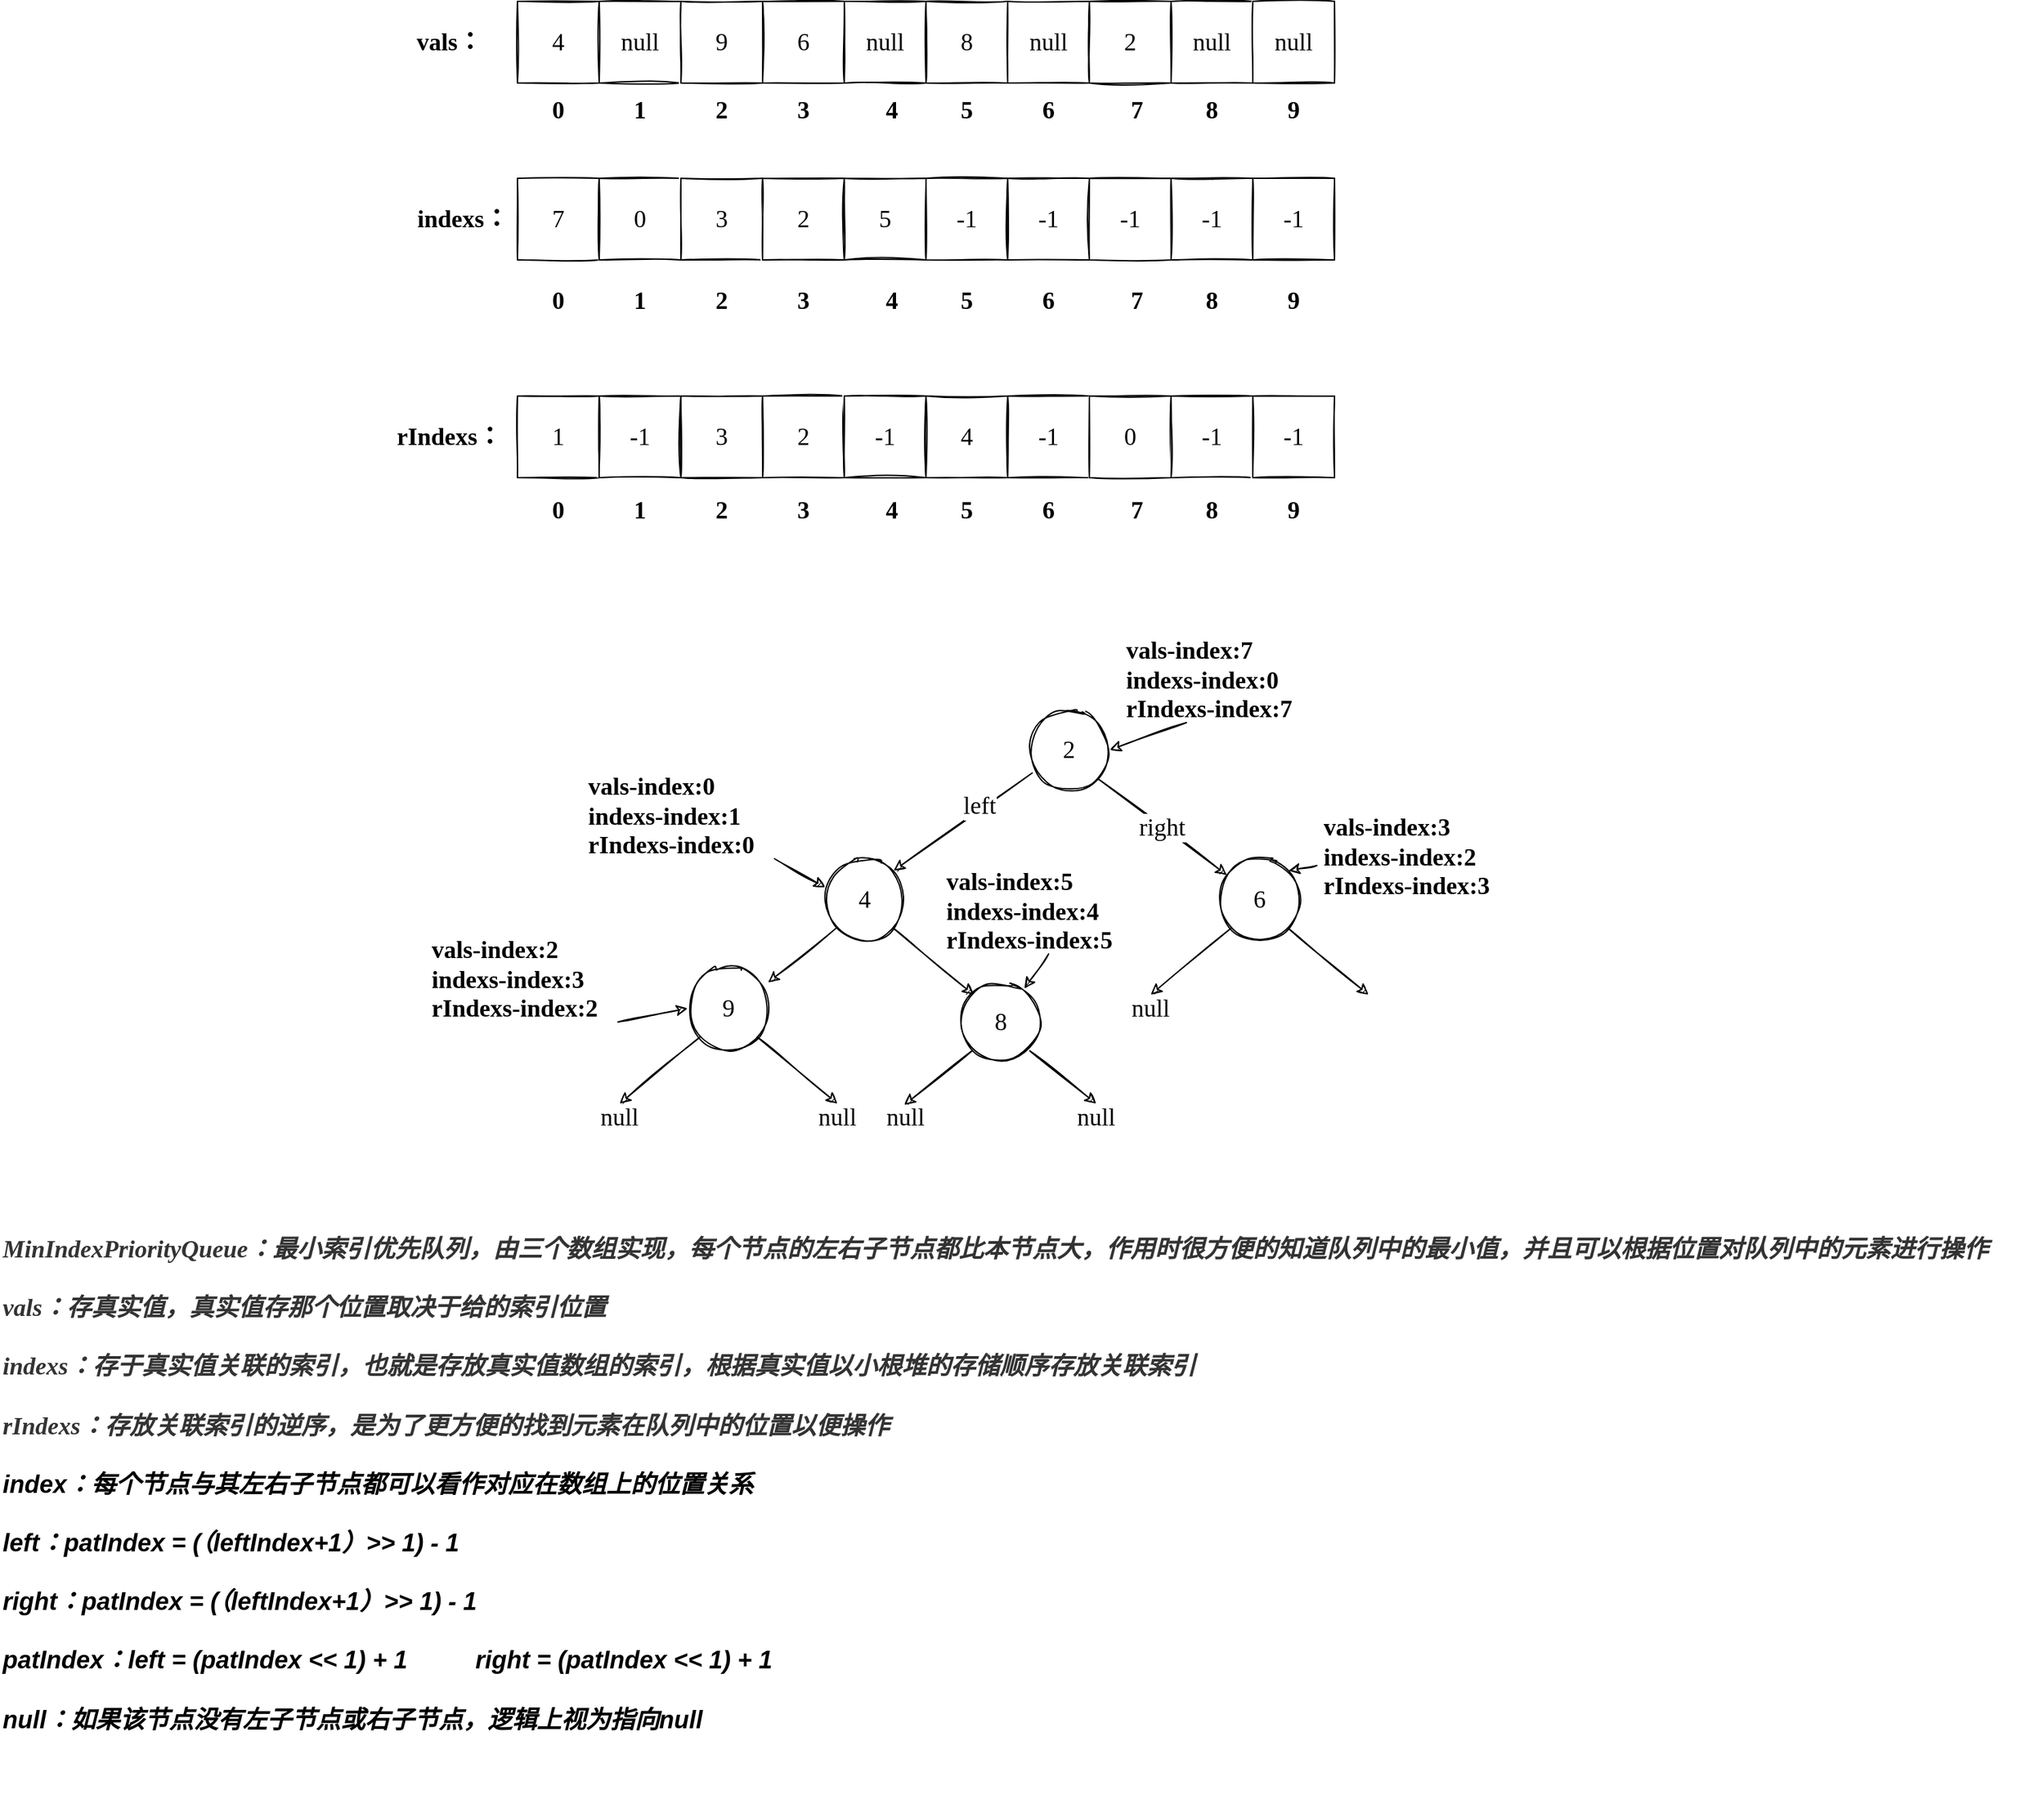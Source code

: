 <mxfile version="20.3.0" type="device"><diagram id="hEXh8h3_FxN6X5vqqduj" name="第 1 页"><mxGraphModel dx="2029" dy="1221" grid="1" gridSize="10" guides="1" tooltips="1" connect="1" arrows="1" fold="1" page="1" pageScale="1" pageWidth="1169" pageHeight="827" math="0" shadow="0"><root><mxCell id="0"/><mxCell id="1" parent="0"/><mxCell id="qEn0F9DpelONrmSkZ_Cn-1" value="2" style="ellipse;whiteSpace=wrap;html=1;aspect=fixed;fontSize=18;fontFamily=Comic Sans MS;sketch=1;" parent="1" vertex="1"><mxGeometry x="785" y="550" width="60" height="60" as="geometry"/></mxCell><mxCell id="qEn0F9DpelONrmSkZ_Cn-34" value="4" style="ellipse;whiteSpace=wrap;html=1;aspect=fixed;fontSize=18;fontFamily=Comic Sans MS;sketch=1;" parent="1" vertex="1"><mxGeometry x="635" y="660" width="60" height="60" as="geometry"/></mxCell><mxCell id="qEn0F9DpelONrmSkZ_Cn-35" value="" style="endArrow=classic;html=1;rounded=0;fontFamily=Comic Sans MS;fontSize=18;exitX=0;exitY=1;exitDx=0;exitDy=0;sketch=1;entryX=0.983;entryY=0.183;entryDx=0;entryDy=0;entryPerimeter=0;" parent="1" source="qEn0F9DpelONrmSkZ_Cn-34" target="qEn0F9DpelONrmSkZ_Cn-40" edge="1"><mxGeometry width="50" height="50" relative="1" as="geometry"><mxPoint x="805" y="900" as="sourcePoint"/><mxPoint x="585" y="760" as="targetPoint"/></mxGeometry></mxCell><mxCell id="qEn0F9DpelONrmSkZ_Cn-36" value="" style="endArrow=classic;html=1;rounded=0;fontFamily=Comic Sans MS;fontSize=18;exitX=1;exitY=1;exitDx=0;exitDy=0;sketch=1;" parent="1" source="qEn0F9DpelONrmSkZ_Cn-34" edge="1"><mxGeometry width="50" height="50" relative="1" as="geometry"><mxPoint x="835" y="800" as="sourcePoint"/><mxPoint x="745" y="760" as="targetPoint"/></mxGeometry></mxCell><mxCell id="qEn0F9DpelONrmSkZ_Cn-37" value="6" style="ellipse;whiteSpace=wrap;html=1;aspect=fixed;fontSize=18;fontFamily=Comic Sans MS;sketch=1;" parent="1" vertex="1"><mxGeometry x="925" y="660" width="60" height="60" as="geometry"/></mxCell><mxCell id="qEn0F9DpelONrmSkZ_Cn-39" value="" style="endArrow=classic;html=1;rounded=0;fontFamily=Comic Sans MS;fontSize=18;exitX=1;exitY=1;exitDx=0;exitDy=0;sketch=1;" parent="1" source="qEn0F9DpelONrmSkZ_Cn-37" edge="1"><mxGeometry width="50" height="50" relative="1" as="geometry"><mxPoint x="1125" y="800" as="sourcePoint"/><mxPoint x="1035" y="760" as="targetPoint"/></mxGeometry></mxCell><mxCell id="qEn0F9DpelONrmSkZ_Cn-40" value="9" style="ellipse;whiteSpace=wrap;html=1;aspect=fixed;fontSize=18;fontFamily=Comic Sans MS;sketch=1;" parent="1" vertex="1"><mxGeometry x="535" y="740" width="60" height="60" as="geometry"/></mxCell><mxCell id="qEn0F9DpelONrmSkZ_Cn-41" value="" style="endArrow=classic;html=1;rounded=0;fontFamily=Comic Sans MS;fontSize=18;exitX=0;exitY=1;exitDx=0;exitDy=0;sketch=1;" parent="1" source="qEn0F9DpelONrmSkZ_Cn-40" edge="1"><mxGeometry width="50" height="50" relative="1" as="geometry"><mxPoint x="705" y="980" as="sourcePoint"/><mxPoint x="485" y="840" as="targetPoint"/></mxGeometry></mxCell><mxCell id="qEn0F9DpelONrmSkZ_Cn-42" value="" style="endArrow=classic;html=1;rounded=0;fontFamily=Comic Sans MS;fontSize=18;exitX=1;exitY=1;exitDx=0;exitDy=0;sketch=1;" parent="1" source="qEn0F9DpelONrmSkZ_Cn-40" edge="1"><mxGeometry width="50" height="50" relative="1" as="geometry"><mxPoint x="735" y="880" as="sourcePoint"/><mxPoint x="645" y="840" as="targetPoint"/></mxGeometry></mxCell><mxCell id="qEn0F9DpelONrmSkZ_Cn-43" value="8" style="ellipse;whiteSpace=wrap;html=1;aspect=fixed;fontSize=18;fontFamily=Comic Sans MS;sketch=1;" parent="1" vertex="1"><mxGeometry x="735" y="750" width="60" height="60" as="geometry"/></mxCell><mxCell id="qEn0F9DpelONrmSkZ_Cn-44" value="" style="endArrow=classic;html=1;rounded=0;fontFamily=Comic Sans MS;fontSize=18;exitX=0;exitY=1;exitDx=0;exitDy=0;sketch=1;entryX=0.983;entryY=0.183;entryDx=0;entryDy=0;entryPerimeter=0;" parent="1" source="qEn0F9DpelONrmSkZ_Cn-43" edge="1"><mxGeometry width="50" height="50" relative="1" as="geometry"><mxPoint x="905" y="990" as="sourcePoint"/><mxPoint x="693.98" y="840.98" as="targetPoint"/></mxGeometry></mxCell><mxCell id="qEn0F9DpelONrmSkZ_Cn-45" value="" style="endArrow=classic;html=1;rounded=0;fontFamily=Comic Sans MS;fontSize=18;exitX=1;exitY=1;exitDx=0;exitDy=0;sketch=1;" parent="1" source="qEn0F9DpelONrmSkZ_Cn-43" edge="1"><mxGeometry width="50" height="50" relative="1" as="geometry"><mxPoint x="935" y="890" as="sourcePoint"/><mxPoint x="835" y="840" as="targetPoint"/></mxGeometry></mxCell><mxCell id="qEn0F9DpelONrmSkZ_Cn-52" value="null" style="rounded=1;whiteSpace=wrap;html=1;fontFamily=Comic Sans MS;fontSize=18;strokeColor=none;fillColor=none;" parent="1" vertex="1"><mxGeometry x="465" y="840" width="40" height="20" as="geometry"/></mxCell><mxCell id="qEn0F9DpelONrmSkZ_Cn-53" value="null" style="rounded=1;whiteSpace=wrap;html=1;fontFamily=Comic Sans MS;fontSize=18;strokeColor=none;fillColor=none;" parent="1" vertex="1"><mxGeometry x="625" y="840" width="40" height="20" as="geometry"/></mxCell><mxCell id="qEn0F9DpelONrmSkZ_Cn-54" value="null" style="rounded=1;whiteSpace=wrap;html=1;fontFamily=Comic Sans MS;fontSize=18;strokeColor=none;fillColor=none;" parent="1" vertex="1"><mxGeometry x="675" y="840" width="40" height="20" as="geometry"/></mxCell><mxCell id="qEn0F9DpelONrmSkZ_Cn-57" value="null" style="rounded=1;whiteSpace=wrap;html=1;fontFamily=Comic Sans MS;fontSize=18;strokeColor=none;fillColor=none;" parent="1" vertex="1"><mxGeometry x="815" y="840" width="40" height="20" as="geometry"/></mxCell><mxCell id="qEn0F9DpelONrmSkZ_Cn-64" value="" style="endArrow=classic;html=1;rounded=0;sketch=1;fontFamily=Comic Sans MS;fontSize=18;exitX=0;exitY=1;exitDx=0;exitDy=0;" parent="1" source="qEn0F9DpelONrmSkZ_Cn-37" edge="1"><mxGeometry width="50" height="50" relative="1" as="geometry"><mxPoint x="875" y="690" as="sourcePoint"/><mxPoint x="875" y="760" as="targetPoint"/></mxGeometry></mxCell><mxCell id="qEn0F9DpelONrmSkZ_Cn-65" value="null" style="rounded=1;whiteSpace=wrap;html=1;fontFamily=Comic Sans MS;fontSize=18;strokeColor=none;fillColor=none;" parent="1" vertex="1"><mxGeometry x="855" y="760" width="40" height="20" as="geometry"/></mxCell><mxCell id="epUxkaehyPYHIw7_GuJa-2" value="&lt;div style=&quot;orphans: 4;&quot;&gt;&lt;span style=&quot;background-color: initial;&quot;&gt;&lt;font face=&quot;Comic Sans MS&quot; color=&quot;#333333&quot;&gt;MinIndexPriorityQueue&lt;/font&gt;&lt;/span&gt;&lt;span style=&quot;font-family: &amp;quot;Comic Sans MS&amp;quot;; color: rgb(51, 51, 51); background-color: initial;&quot;&gt;：最小索引优先队列，由三个数组实现，每个节点的左右子节点都比本节点大，作用时很方便的知道队列中的最小值，并且可以根据位置对队列中的元素进行操作&lt;/span&gt;&lt;/div&gt;&lt;div style=&quot;orphans: 4;&quot;&gt;&lt;span style=&quot;font-family: &amp;quot;Comic Sans MS&amp;quot;; color: rgb(51, 51, 51); background-color: initial;&quot;&gt;&lt;br&gt;&lt;/span&gt;&lt;/div&gt;&lt;div style=&quot;orphans: 4;&quot;&gt;&lt;span style=&quot;font-family: &amp;quot;Comic Sans MS&amp;quot;; color: rgb(51, 51, 51); background-color: initial;&quot;&gt;vals：存真实值，真实值存那个位置取决于给的索引位置&lt;/span&gt;&lt;/div&gt;&lt;div style=&quot;orphans: 4;&quot;&gt;&lt;span style=&quot;font-family: &amp;quot;Comic Sans MS&amp;quot;; color: rgb(51, 51, 51); background-color: initial;&quot;&gt;&lt;br&gt;&lt;/span&gt;&lt;/div&gt;&lt;div style=&quot;orphans: 4;&quot;&gt;&lt;span style=&quot;font-family: &amp;quot;Comic Sans MS&amp;quot;; color: rgb(51, 51, 51); background-color: initial;&quot;&gt;indexs：存于真实值关联的索引，也就是存放真实值数组的索引，根据真实值以小根堆的存储顺序存放关联索引&lt;/span&gt;&lt;/div&gt;&lt;div style=&quot;orphans: 4;&quot;&gt;&lt;span style=&quot;font-family: &amp;quot;Comic Sans MS&amp;quot;; color: rgb(51, 51, 51); background-color: initial;&quot;&gt;&lt;br&gt;&lt;/span&gt;&lt;/div&gt;&lt;div style=&quot;orphans: 4;&quot;&gt;&lt;span style=&quot;font-family: &amp;quot;Comic Sans MS&amp;quot;; color: rgb(51, 51, 51); background-color: initial;&quot;&gt;rIndexs：存放关联索引的逆序，是为了更方便的找到元素在队列中的位置以便操作&lt;/span&gt;&lt;/div&gt;&lt;div style=&quot;orphans: 4;&quot;&gt;&lt;span style=&quot;font-family: &amp;quot;Comic Sans MS&amp;quot;; color: rgb(51, 51, 51); background-color: initial;&quot;&gt;&lt;br&gt;&lt;/span&gt;&lt;/div&gt;&lt;div style=&quot;font-size: 18px;&quot;&gt;index：每个节点与其左右子节点都可以看作对应在数组上的位置关系&lt;/div&gt;&lt;div style=&quot;font-size: 18px;&quot;&gt;&lt;br&gt;&lt;/div&gt;&lt;div style=&quot;font-size: 18px;&quot;&gt;left：patIndex = (（leftIndex+1）&amp;gt;&amp;gt; 1) - 1&lt;/div&gt;&lt;div style=&quot;font-size: 18px;&quot;&gt;&lt;br&gt;&lt;/div&gt;right：patIndex = (（leftIndex+1）&amp;gt;&amp;gt; 1) - 1&lt;br&gt;&lt;br&gt;patIndex：left = (patIndex &amp;lt;&amp;lt; 1) + 1&amp;nbsp; &amp;nbsp; &amp;nbsp; &amp;nbsp; &amp;nbsp; right = (patIndex &amp;lt;&amp;lt; 1) + 1&lt;br&gt;&lt;br&gt;&lt;div style=&quot;font-size: 18px;&quot;&gt;null：如果该节点没有左子节点或右子节点，逻辑上视为指向null&lt;/div&gt;&lt;div style=&quot;font-size: 18px;&quot;&gt;&lt;br&gt;&lt;/div&gt;&lt;div style=&quot;font-size: 18px;&quot;&gt;&lt;br&gt;&lt;/div&gt;" style="rounded=0;whiteSpace=wrap;html=1;fillColor=none;align=left;verticalAlign=top;fontSize=18;fontStyle=3;strokeColor=none;" parent="1" vertex="1"><mxGeometry x="30" y="930" width="1500" height="410" as="geometry"/></mxCell><mxCell id="ykc57tw3nZSCS4UPkQtN-1" value="vals-index:7&lt;br&gt;indexs-index:0&lt;br&gt;rIndexs-index:7" style="rounded=1;whiteSpace=wrap;html=1;strokeColor=none;fillColor=none;fontSize=18;fontStyle=1;fontFamily=Comic Sans MS;sketch=1;verticalAlign=top;align=left;" parent="1" vertex="1"><mxGeometry x="855" y="490" width="185" height="70" as="geometry"/></mxCell><mxCell id="sBOMcIGdPwAxNuJGCAPa-1" value="4" style="whiteSpace=wrap;html=1;aspect=fixed;sketch=1;fontSize=18;fontFamily=Comic Sans MS;" vertex="1" parent="1"><mxGeometry x="410" y="30" width="60" height="60" as="geometry"/></mxCell><mxCell id="sBOMcIGdPwAxNuJGCAPa-2" value="null" style="whiteSpace=wrap;html=1;aspect=fixed;sketch=1;fontSize=18;fontFamily=Comic Sans MS;" vertex="1" parent="1"><mxGeometry x="470" y="30" width="60" height="60" as="geometry"/></mxCell><mxCell id="sBOMcIGdPwAxNuJGCAPa-3" value="9" style="whiteSpace=wrap;html=1;aspect=fixed;sketch=1;fontSize=18;fontFamily=Comic Sans MS;" vertex="1" parent="1"><mxGeometry x="530" y="30" width="60" height="60" as="geometry"/></mxCell><mxCell id="sBOMcIGdPwAxNuJGCAPa-4" value="6" style="whiteSpace=wrap;html=1;aspect=fixed;sketch=1;fontSize=18;fontFamily=Comic Sans MS;" vertex="1" parent="1"><mxGeometry x="590" y="30" width="60" height="60" as="geometry"/></mxCell><mxCell id="sBOMcIGdPwAxNuJGCAPa-5" value="null" style="whiteSpace=wrap;html=1;aspect=fixed;sketch=1;fontSize=18;fontFamily=Comic Sans MS;" vertex="1" parent="1"><mxGeometry x="650" y="30" width="60" height="60" as="geometry"/></mxCell><mxCell id="sBOMcIGdPwAxNuJGCAPa-6" value="8" style="whiteSpace=wrap;html=1;aspect=fixed;sketch=1;fontSize=18;fontFamily=Comic Sans MS;" vertex="1" parent="1"><mxGeometry x="710" y="30" width="60" height="60" as="geometry"/></mxCell><mxCell id="sBOMcIGdPwAxNuJGCAPa-7" value="null" style="whiteSpace=wrap;html=1;aspect=fixed;sketch=1;fontSize=18;fontFamily=Comic Sans MS;" vertex="1" parent="1"><mxGeometry x="770" y="30" width="60" height="60" as="geometry"/></mxCell><mxCell id="sBOMcIGdPwAxNuJGCAPa-8" value="2" style="whiteSpace=wrap;html=1;aspect=fixed;sketch=1;fontSize=18;fontFamily=Comic Sans MS;" vertex="1" parent="1"><mxGeometry x="830" y="30" width="60" height="60" as="geometry"/></mxCell><mxCell id="sBOMcIGdPwAxNuJGCAPa-9" value="null" style="whiteSpace=wrap;html=1;aspect=fixed;sketch=1;fontSize=18;fontFamily=Comic Sans MS;" vertex="1" parent="1"><mxGeometry x="890" y="30" width="60" height="60" as="geometry"/></mxCell><mxCell id="sBOMcIGdPwAxNuJGCAPa-10" value="null" style="whiteSpace=wrap;html=1;aspect=fixed;sketch=1;fontSize=18;fontFamily=Comic Sans MS;" vertex="1" parent="1"><mxGeometry x="950" y="30" width="60" height="60" as="geometry"/></mxCell><mxCell id="sBOMcIGdPwAxNuJGCAPa-11" value="vals：" style="rounded=0;whiteSpace=wrap;html=1;sketch=1;fontFamily=Comic Sans MS;fontSize=18;fontStyle=1;fillColor=none;strokeColor=none;" vertex="1" parent="1"><mxGeometry x="330" y="50" width="60" height="20" as="geometry"/></mxCell><mxCell id="sBOMcIGdPwAxNuJGCAPa-13" value="7" style="whiteSpace=wrap;html=1;aspect=fixed;sketch=1;fontSize=18;fontFamily=Comic Sans MS;" vertex="1" parent="1"><mxGeometry x="410" y="160" width="60" height="60" as="geometry"/></mxCell><mxCell id="sBOMcIGdPwAxNuJGCAPa-14" value="0" style="whiteSpace=wrap;html=1;aspect=fixed;sketch=1;fontSize=18;fontFamily=Comic Sans MS;" vertex="1" parent="1"><mxGeometry x="470" y="160" width="60" height="60" as="geometry"/></mxCell><mxCell id="sBOMcIGdPwAxNuJGCAPa-15" value="3" style="whiteSpace=wrap;html=1;aspect=fixed;sketch=1;fontSize=18;fontFamily=Comic Sans MS;" vertex="1" parent="1"><mxGeometry x="530" y="160" width="60" height="60" as="geometry"/></mxCell><mxCell id="sBOMcIGdPwAxNuJGCAPa-16" value="2" style="whiteSpace=wrap;html=1;aspect=fixed;sketch=1;fontSize=18;fontFamily=Comic Sans MS;" vertex="1" parent="1"><mxGeometry x="590" y="160" width="60" height="60" as="geometry"/></mxCell><mxCell id="sBOMcIGdPwAxNuJGCAPa-17" value="5" style="whiteSpace=wrap;html=1;aspect=fixed;sketch=1;fontSize=18;fontFamily=Comic Sans MS;" vertex="1" parent="1"><mxGeometry x="650" y="160" width="60" height="60" as="geometry"/></mxCell><mxCell id="sBOMcIGdPwAxNuJGCAPa-18" value="-1" style="whiteSpace=wrap;html=1;aspect=fixed;sketch=1;fontSize=18;fontFamily=Comic Sans MS;" vertex="1" parent="1"><mxGeometry x="710" y="160" width="60" height="60" as="geometry"/></mxCell><mxCell id="sBOMcIGdPwAxNuJGCAPa-19" value="-1" style="whiteSpace=wrap;html=1;aspect=fixed;sketch=1;fontSize=18;fontFamily=Comic Sans MS;" vertex="1" parent="1"><mxGeometry x="770" y="160" width="60" height="60" as="geometry"/></mxCell><mxCell id="sBOMcIGdPwAxNuJGCAPa-20" value="-1" style="whiteSpace=wrap;html=1;aspect=fixed;sketch=1;fontSize=18;fontFamily=Comic Sans MS;" vertex="1" parent="1"><mxGeometry x="830" y="160" width="60" height="60" as="geometry"/></mxCell><mxCell id="sBOMcIGdPwAxNuJGCAPa-21" value="-1" style="whiteSpace=wrap;html=1;aspect=fixed;sketch=1;fontSize=18;fontFamily=Comic Sans MS;" vertex="1" parent="1"><mxGeometry x="890" y="160" width="60" height="60" as="geometry"/></mxCell><mxCell id="sBOMcIGdPwAxNuJGCAPa-22" value="-1" style="whiteSpace=wrap;html=1;aspect=fixed;sketch=1;fontSize=18;fontFamily=Comic Sans MS;" vertex="1" parent="1"><mxGeometry x="950" y="160" width="60" height="60" as="geometry"/></mxCell><mxCell id="sBOMcIGdPwAxNuJGCAPa-23" value="indexs：" style="rounded=0;whiteSpace=wrap;html=1;sketch=1;fontFamily=Comic Sans MS;fontSize=18;fontStyle=1;fillColor=none;strokeColor=none;" vertex="1" parent="1"><mxGeometry x="350" y="180" width="40" height="20" as="geometry"/></mxCell><mxCell id="sBOMcIGdPwAxNuJGCAPa-24" value="1" style="whiteSpace=wrap;html=1;aspect=fixed;sketch=1;fontSize=18;fontFamily=Comic Sans MS;" vertex="1" parent="1"><mxGeometry x="410" y="320" width="60" height="60" as="geometry"/></mxCell><mxCell id="sBOMcIGdPwAxNuJGCAPa-25" value="-1" style="whiteSpace=wrap;html=1;aspect=fixed;sketch=1;fontSize=18;fontFamily=Comic Sans MS;" vertex="1" parent="1"><mxGeometry x="470" y="320" width="60" height="60" as="geometry"/></mxCell><mxCell id="sBOMcIGdPwAxNuJGCAPa-26" value="3" style="whiteSpace=wrap;html=1;aspect=fixed;sketch=1;fontSize=18;fontFamily=Comic Sans MS;" vertex="1" parent="1"><mxGeometry x="530" y="320" width="60" height="60" as="geometry"/></mxCell><mxCell id="sBOMcIGdPwAxNuJGCAPa-27" value="2" style="whiteSpace=wrap;html=1;aspect=fixed;sketch=1;fontSize=18;fontFamily=Comic Sans MS;" vertex="1" parent="1"><mxGeometry x="590" y="320" width="60" height="60" as="geometry"/></mxCell><mxCell id="sBOMcIGdPwAxNuJGCAPa-28" value="-1" style="whiteSpace=wrap;html=1;aspect=fixed;sketch=1;fontSize=18;fontFamily=Comic Sans MS;" vertex="1" parent="1"><mxGeometry x="650" y="320" width="60" height="60" as="geometry"/></mxCell><mxCell id="sBOMcIGdPwAxNuJGCAPa-29" value="4" style="whiteSpace=wrap;html=1;aspect=fixed;sketch=1;fontSize=18;fontFamily=Comic Sans MS;" vertex="1" parent="1"><mxGeometry x="710" y="320" width="60" height="60" as="geometry"/></mxCell><mxCell id="sBOMcIGdPwAxNuJGCAPa-30" value="-1" style="whiteSpace=wrap;html=1;aspect=fixed;sketch=1;fontSize=18;fontFamily=Comic Sans MS;" vertex="1" parent="1"><mxGeometry x="770" y="320" width="60" height="60" as="geometry"/></mxCell><mxCell id="sBOMcIGdPwAxNuJGCAPa-31" value="0" style="whiteSpace=wrap;html=1;aspect=fixed;sketch=1;fontSize=18;fontFamily=Comic Sans MS;" vertex="1" parent="1"><mxGeometry x="830" y="320" width="60" height="60" as="geometry"/></mxCell><mxCell id="sBOMcIGdPwAxNuJGCAPa-32" value="-1" style="whiteSpace=wrap;html=1;aspect=fixed;sketch=1;fontSize=18;fontFamily=Comic Sans MS;" vertex="1" parent="1"><mxGeometry x="890" y="320" width="60" height="60" as="geometry"/></mxCell><mxCell id="sBOMcIGdPwAxNuJGCAPa-33" value="-1" style="whiteSpace=wrap;html=1;aspect=fixed;sketch=1;fontSize=18;fontFamily=Comic Sans MS;" vertex="1" parent="1"><mxGeometry x="950" y="320" width="60" height="60" as="geometry"/></mxCell><mxCell id="sBOMcIGdPwAxNuJGCAPa-34" value="rIndexs：" style="rounded=0;whiteSpace=wrap;html=1;sketch=1;fontFamily=Comic Sans MS;fontSize=18;fontStyle=1;fillColor=none;strokeColor=none;" vertex="1" parent="1"><mxGeometry x="330" y="340" width="60" height="20" as="geometry"/></mxCell><mxCell id="sBOMcIGdPwAxNuJGCAPa-35" value="0" style="rounded=0;whiteSpace=wrap;html=1;sketch=1;fontFamily=Comic Sans MS;fontSize=18;fontStyle=1;fillColor=none;strokeColor=none;" vertex="1" parent="1"><mxGeometry x="420" y="100" width="40" height="20" as="geometry"/></mxCell><mxCell id="sBOMcIGdPwAxNuJGCAPa-36" value="1" style="rounded=0;whiteSpace=wrap;html=1;sketch=1;fontFamily=Comic Sans MS;fontSize=18;fontStyle=1;fillColor=none;strokeColor=none;" vertex="1" parent="1"><mxGeometry x="480" y="100" width="40" height="20" as="geometry"/></mxCell><mxCell id="sBOMcIGdPwAxNuJGCAPa-37" value="2" style="rounded=0;whiteSpace=wrap;html=1;sketch=1;fontFamily=Comic Sans MS;fontSize=18;fontStyle=1;fillColor=none;strokeColor=none;" vertex="1" parent="1"><mxGeometry x="540" y="100" width="40" height="20" as="geometry"/></mxCell><mxCell id="sBOMcIGdPwAxNuJGCAPa-38" value="3" style="rounded=0;whiteSpace=wrap;html=1;sketch=1;fontFamily=Comic Sans MS;fontSize=18;fontStyle=1;fillColor=none;strokeColor=none;" vertex="1" parent="1"><mxGeometry x="600" y="100" width="40" height="20" as="geometry"/></mxCell><mxCell id="sBOMcIGdPwAxNuJGCAPa-39" value="4" style="rounded=0;whiteSpace=wrap;html=1;sketch=1;fontFamily=Comic Sans MS;fontSize=18;fontStyle=1;fillColor=none;strokeColor=none;" vertex="1" parent="1"><mxGeometry x="665" y="100" width="40" height="20" as="geometry"/></mxCell><mxCell id="sBOMcIGdPwAxNuJGCAPa-40" value="5" style="rounded=0;whiteSpace=wrap;html=1;sketch=1;fontFamily=Comic Sans MS;fontSize=18;fontStyle=1;fillColor=none;strokeColor=none;" vertex="1" parent="1"><mxGeometry x="720" y="100" width="40" height="20" as="geometry"/></mxCell><mxCell id="sBOMcIGdPwAxNuJGCAPa-41" value="6" style="rounded=0;whiteSpace=wrap;html=1;sketch=1;fontFamily=Comic Sans MS;fontSize=18;fontStyle=1;fillColor=none;strokeColor=none;" vertex="1" parent="1"><mxGeometry x="780" y="100" width="40" height="20" as="geometry"/></mxCell><mxCell id="sBOMcIGdPwAxNuJGCAPa-42" value="7" style="rounded=0;whiteSpace=wrap;html=1;sketch=1;fontFamily=Comic Sans MS;fontSize=18;fontStyle=1;fillColor=none;strokeColor=none;" vertex="1" parent="1"><mxGeometry x="845" y="100" width="40" height="20" as="geometry"/></mxCell><mxCell id="sBOMcIGdPwAxNuJGCAPa-43" value="8" style="rounded=0;whiteSpace=wrap;html=1;sketch=1;fontFamily=Comic Sans MS;fontSize=18;fontStyle=1;fillColor=none;strokeColor=none;" vertex="1" parent="1"><mxGeometry x="900" y="100" width="40" height="20" as="geometry"/></mxCell><mxCell id="sBOMcIGdPwAxNuJGCAPa-44" value="9" style="rounded=0;whiteSpace=wrap;html=1;sketch=1;fontFamily=Comic Sans MS;fontSize=18;fontStyle=1;fillColor=none;strokeColor=none;" vertex="1" parent="1"><mxGeometry x="960" y="100" width="40" height="20" as="geometry"/></mxCell><mxCell id="sBOMcIGdPwAxNuJGCAPa-45" value="0" style="rounded=0;whiteSpace=wrap;html=1;sketch=1;fontFamily=Comic Sans MS;fontSize=18;fontStyle=1;fillColor=none;strokeColor=none;" vertex="1" parent="1"><mxGeometry x="420" y="240" width="40" height="20" as="geometry"/></mxCell><mxCell id="sBOMcIGdPwAxNuJGCAPa-46" value="1" style="rounded=0;whiteSpace=wrap;html=1;sketch=1;fontFamily=Comic Sans MS;fontSize=18;fontStyle=1;fillColor=none;strokeColor=none;" vertex="1" parent="1"><mxGeometry x="480" y="240" width="40" height="20" as="geometry"/></mxCell><mxCell id="sBOMcIGdPwAxNuJGCAPa-47" value="2" style="rounded=0;whiteSpace=wrap;html=1;sketch=1;fontFamily=Comic Sans MS;fontSize=18;fontStyle=1;fillColor=none;strokeColor=none;" vertex="1" parent="1"><mxGeometry x="540" y="240" width="40" height="20" as="geometry"/></mxCell><mxCell id="sBOMcIGdPwAxNuJGCAPa-48" value="3" style="rounded=0;whiteSpace=wrap;html=1;sketch=1;fontFamily=Comic Sans MS;fontSize=18;fontStyle=1;fillColor=none;strokeColor=none;" vertex="1" parent="1"><mxGeometry x="600" y="240" width="40" height="20" as="geometry"/></mxCell><mxCell id="sBOMcIGdPwAxNuJGCAPa-49" value="4" style="rounded=0;whiteSpace=wrap;html=1;sketch=1;fontFamily=Comic Sans MS;fontSize=18;fontStyle=1;fillColor=none;strokeColor=none;" vertex="1" parent="1"><mxGeometry x="665" y="240" width="40" height="20" as="geometry"/></mxCell><mxCell id="sBOMcIGdPwAxNuJGCAPa-50" value="5" style="rounded=0;whiteSpace=wrap;html=1;sketch=1;fontFamily=Comic Sans MS;fontSize=18;fontStyle=1;fillColor=none;strokeColor=none;" vertex="1" parent="1"><mxGeometry x="720" y="240" width="40" height="20" as="geometry"/></mxCell><mxCell id="sBOMcIGdPwAxNuJGCAPa-51" value="6" style="rounded=0;whiteSpace=wrap;html=1;sketch=1;fontFamily=Comic Sans MS;fontSize=18;fontStyle=1;fillColor=none;strokeColor=none;" vertex="1" parent="1"><mxGeometry x="780" y="240" width="40" height="20" as="geometry"/></mxCell><mxCell id="sBOMcIGdPwAxNuJGCAPa-52" value="7" style="rounded=0;whiteSpace=wrap;html=1;sketch=1;fontFamily=Comic Sans MS;fontSize=18;fontStyle=1;fillColor=none;strokeColor=none;" vertex="1" parent="1"><mxGeometry x="845" y="240" width="40" height="20" as="geometry"/></mxCell><mxCell id="sBOMcIGdPwAxNuJGCAPa-53" value="8" style="rounded=0;whiteSpace=wrap;html=1;sketch=1;fontFamily=Comic Sans MS;fontSize=18;fontStyle=1;fillColor=none;strokeColor=none;" vertex="1" parent="1"><mxGeometry x="900" y="240" width="40" height="20" as="geometry"/></mxCell><mxCell id="sBOMcIGdPwAxNuJGCAPa-54" value="9" style="rounded=0;whiteSpace=wrap;html=1;sketch=1;fontFamily=Comic Sans MS;fontSize=18;fontStyle=1;fillColor=none;strokeColor=none;" vertex="1" parent="1"><mxGeometry x="960" y="240" width="40" height="20" as="geometry"/></mxCell><mxCell id="sBOMcIGdPwAxNuJGCAPa-55" value="0" style="rounded=0;whiteSpace=wrap;html=1;sketch=1;fontFamily=Comic Sans MS;fontSize=18;fontStyle=1;fillColor=none;strokeColor=none;" vertex="1" parent="1"><mxGeometry x="420" y="394" width="40" height="20" as="geometry"/></mxCell><mxCell id="sBOMcIGdPwAxNuJGCAPa-56" value="1" style="rounded=0;whiteSpace=wrap;html=1;sketch=1;fontFamily=Comic Sans MS;fontSize=18;fontStyle=1;fillColor=none;strokeColor=none;" vertex="1" parent="1"><mxGeometry x="480" y="394" width="40" height="20" as="geometry"/></mxCell><mxCell id="sBOMcIGdPwAxNuJGCAPa-57" value="2" style="rounded=0;whiteSpace=wrap;html=1;sketch=1;fontFamily=Comic Sans MS;fontSize=18;fontStyle=1;fillColor=none;strokeColor=none;" vertex="1" parent="1"><mxGeometry x="540" y="394" width="40" height="20" as="geometry"/></mxCell><mxCell id="sBOMcIGdPwAxNuJGCAPa-58" value="3" style="rounded=0;whiteSpace=wrap;html=1;sketch=1;fontFamily=Comic Sans MS;fontSize=18;fontStyle=1;fillColor=none;strokeColor=none;" vertex="1" parent="1"><mxGeometry x="600" y="394" width="40" height="20" as="geometry"/></mxCell><mxCell id="sBOMcIGdPwAxNuJGCAPa-59" value="4" style="rounded=0;whiteSpace=wrap;html=1;sketch=1;fontFamily=Comic Sans MS;fontSize=18;fontStyle=1;fillColor=none;strokeColor=none;" vertex="1" parent="1"><mxGeometry x="665" y="394" width="40" height="20" as="geometry"/></mxCell><mxCell id="sBOMcIGdPwAxNuJGCAPa-60" value="5" style="rounded=0;whiteSpace=wrap;html=1;sketch=1;fontFamily=Comic Sans MS;fontSize=18;fontStyle=1;fillColor=none;strokeColor=none;" vertex="1" parent="1"><mxGeometry x="720" y="394" width="40" height="20" as="geometry"/></mxCell><mxCell id="sBOMcIGdPwAxNuJGCAPa-61" value="6" style="rounded=0;whiteSpace=wrap;html=1;sketch=1;fontFamily=Comic Sans MS;fontSize=18;fontStyle=1;fillColor=none;strokeColor=none;" vertex="1" parent="1"><mxGeometry x="780" y="394" width="40" height="20" as="geometry"/></mxCell><mxCell id="sBOMcIGdPwAxNuJGCAPa-62" value="7" style="rounded=0;whiteSpace=wrap;html=1;sketch=1;fontFamily=Comic Sans MS;fontSize=18;fontStyle=1;fillColor=none;strokeColor=none;" vertex="1" parent="1"><mxGeometry x="845" y="394" width="40" height="20" as="geometry"/></mxCell><mxCell id="sBOMcIGdPwAxNuJGCAPa-63" value="8" style="rounded=0;whiteSpace=wrap;html=1;sketch=1;fontFamily=Comic Sans MS;fontSize=18;fontStyle=1;fillColor=none;strokeColor=none;" vertex="1" parent="1"><mxGeometry x="900" y="394" width="40" height="20" as="geometry"/></mxCell><mxCell id="sBOMcIGdPwAxNuJGCAPa-64" value="9" style="rounded=0;whiteSpace=wrap;html=1;sketch=1;fontFamily=Comic Sans MS;fontSize=18;fontStyle=1;fillColor=none;strokeColor=none;" vertex="1" parent="1"><mxGeometry x="960" y="394" width="40" height="20" as="geometry"/></mxCell><mxCell id="sBOMcIGdPwAxNuJGCAPa-69" value="" style="endArrow=classic;html=1;rounded=0;fontFamily=Comic Sans MS;fontSize=18;exitX=0.05;exitY=0.783;exitDx=0;exitDy=0;exitPerimeter=0;entryX=1;entryY=0;entryDx=0;entryDy=0;sketch=1;" edge="1" parent="1" source="qEn0F9DpelONrmSkZ_Cn-1" target="qEn0F9DpelONrmSkZ_Cn-34"><mxGeometry width="50" height="50" relative="1" as="geometry"><mxPoint x="800" y="450" as="sourcePoint"/><mxPoint x="850" y="400" as="targetPoint"/></mxGeometry></mxCell><mxCell id="sBOMcIGdPwAxNuJGCAPa-80" value="left" style="edgeLabel;html=1;align=center;verticalAlign=middle;resizable=0;points=[];fontSize=18;fontFamily=Comic Sans MS;" vertex="1" connectable="0" parent="sBOMcIGdPwAxNuJGCAPa-69"><mxGeometry x="-0.266" y="-3" relative="1" as="geometry"><mxPoint as="offset"/></mxGeometry></mxCell><mxCell id="sBOMcIGdPwAxNuJGCAPa-70" value="right" style="endArrow=classic;html=1;rounded=0;fontFamily=Comic Sans MS;fontSize=18;exitX=1;exitY=1;exitDx=0;exitDy=0;sketch=1;" edge="1" parent="1" source="qEn0F9DpelONrmSkZ_Cn-1" target="qEn0F9DpelONrmSkZ_Cn-37"><mxGeometry width="50" height="50" relative="1" as="geometry"><mxPoint x="800" y="450" as="sourcePoint"/><mxPoint x="850" y="400" as="targetPoint"/></mxGeometry></mxCell><mxCell id="sBOMcIGdPwAxNuJGCAPa-71" value="vals-index:3&lt;br&gt;indexs-index:2&lt;br&gt;rIndexs-index:3" style="rounded=1;whiteSpace=wrap;html=1;strokeColor=none;fillColor=none;fontSize=18;fontStyle=1;fontFamily=Comic Sans MS;sketch=1;verticalAlign=top;align=left;" vertex="1" parent="1"><mxGeometry x="1000" y="620" width="185" height="70" as="geometry"/></mxCell><mxCell id="sBOMcIGdPwAxNuJGCAPa-72" value="vals-index:0&lt;br&gt;indexs-index:1&lt;br&gt;rIndexs-index:0" style="rounded=1;whiteSpace=wrap;html=1;strokeColor=none;fillColor=none;fontSize=18;fontStyle=1;fontFamily=Comic Sans MS;sketch=1;verticalAlign=top;align=left;" vertex="1" parent="1"><mxGeometry x="460" y="590" width="185" height="70" as="geometry"/></mxCell><mxCell id="sBOMcIGdPwAxNuJGCAPa-73" value="vals-index:2&lt;br&gt;indexs-index:3&lt;br&gt;rIndexs-index:2" style="rounded=1;whiteSpace=wrap;html=1;strokeColor=none;fillColor=none;fontSize=18;fontStyle=1;fontFamily=Comic Sans MS;sketch=1;verticalAlign=top;align=left;" vertex="1" parent="1"><mxGeometry x="345" y="710" width="185" height="70" as="geometry"/></mxCell><mxCell id="sBOMcIGdPwAxNuJGCAPa-74" value="vals-index:5&lt;br&gt;indexs-index:4&lt;br&gt;rIndexs-index:5" style="rounded=1;whiteSpace=wrap;html=1;strokeColor=none;fillColor=none;fontSize=18;fontStyle=1;fontFamily=Comic Sans MS;sketch=1;verticalAlign=top;align=left;" vertex="1" parent="1"><mxGeometry x="722.5" y="660" width="185" height="70" as="geometry"/></mxCell><mxCell id="sBOMcIGdPwAxNuJGCAPa-75" value="" style="endArrow=classic;html=1;rounded=0;sketch=1;fontFamily=Comic Sans MS;fontSize=18;" edge="1" parent="1" target="qEn0F9DpelONrmSkZ_Cn-43"><mxGeometry width="50" height="50" relative="1" as="geometry"><mxPoint x="800" y="730" as="sourcePoint"/><mxPoint x="850" y="600" as="targetPoint"/></mxGeometry></mxCell><mxCell id="sBOMcIGdPwAxNuJGCAPa-76" value="" style="endArrow=classic;html=1;rounded=0;sketch=1;fontFamily=Comic Sans MS;fontSize=18;exitX=0.75;exitY=1;exitDx=0;exitDy=0;entryX=0.017;entryY=0.35;entryDx=0;entryDy=0;entryPerimeter=0;" edge="1" parent="1" source="sBOMcIGdPwAxNuJGCAPa-72" target="qEn0F9DpelONrmSkZ_Cn-34"><mxGeometry width="50" height="50" relative="1" as="geometry"><mxPoint x="800" y="650" as="sourcePoint"/><mxPoint x="850" y="600" as="targetPoint"/></mxGeometry></mxCell><mxCell id="sBOMcIGdPwAxNuJGCAPa-77" value="" style="endArrow=classic;html=1;rounded=0;sketch=1;fontFamily=Comic Sans MS;fontSize=18;exitX=0.25;exitY=1;exitDx=0;exitDy=0;entryX=1;entryY=0.5;entryDx=0;entryDy=0;" edge="1" parent="1" source="ykc57tw3nZSCS4UPkQtN-1" target="qEn0F9DpelONrmSkZ_Cn-1"><mxGeometry width="50" height="50" relative="1" as="geometry"><mxPoint x="800" y="650" as="sourcePoint"/><mxPoint x="850" y="600" as="targetPoint"/></mxGeometry></mxCell><mxCell id="sBOMcIGdPwAxNuJGCAPa-78" value="" style="endArrow=classic;html=1;rounded=0;sketch=1;fontFamily=Comic Sans MS;fontSize=18;exitX=-0.016;exitY=0.643;exitDx=0;exitDy=0;exitPerimeter=0;entryX=1;entryY=0;entryDx=0;entryDy=0;" edge="1" parent="1" source="sBOMcIGdPwAxNuJGCAPa-71" target="qEn0F9DpelONrmSkZ_Cn-37"><mxGeometry width="50" height="50" relative="1" as="geometry"><mxPoint x="800" y="650" as="sourcePoint"/><mxPoint x="850" y="600" as="targetPoint"/></mxGeometry></mxCell><mxCell id="sBOMcIGdPwAxNuJGCAPa-79" value="" style="endArrow=classic;html=1;rounded=0;sketch=1;fontFamily=Comic Sans MS;fontSize=18;exitX=0.75;exitY=1;exitDx=0;exitDy=0;entryX=0;entryY=0.5;entryDx=0;entryDy=0;" edge="1" parent="1" source="sBOMcIGdPwAxNuJGCAPa-73" target="qEn0F9DpelONrmSkZ_Cn-40"><mxGeometry width="50" height="50" relative="1" as="geometry"><mxPoint x="800" y="650" as="sourcePoint"/><mxPoint x="850" y="600" as="targetPoint"/></mxGeometry></mxCell></root></mxGraphModel></diagram></mxfile>